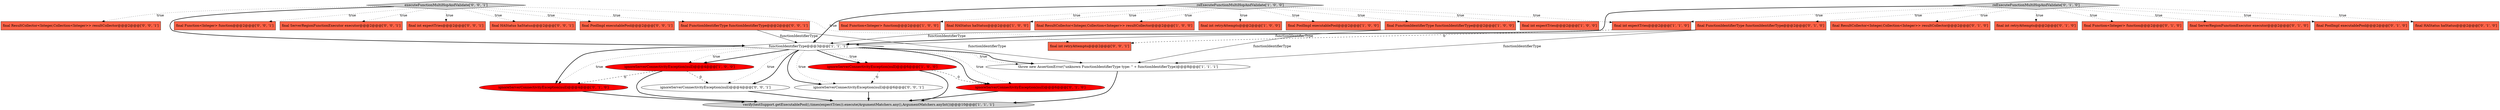 digraph {
28 [style = filled, label = "final ResultCollector<Integer,Collection<Integer>> resultCollector@@@2@@@['0', '0', '1']", fillcolor = tomato, shape = box image = "AAA0AAABBB3BBB"];
19 [style = filled, label = "final ResultCollector<Integer,Collection<Integer>> resultCollector@@@2@@@['0', '1', '0']", fillcolor = tomato, shape = box image = "AAA0AAABBB2BBB"];
26 [style = filled, label = "final FunctionIdentifierType functionIdentifierType@@@2@@@['0', '0', '1']", fillcolor = tomato, shape = box image = "AAA0AAABBB3BBB"];
5 [style = filled, label = "final Function<Integer> function@@@2@@@['1', '0', '0']", fillcolor = tomato, shape = box image = "AAA0AAABBB1BBB"];
10 [style = filled, label = "throw new AssertionError(\"unknown FunctionIdentifierType type: \" + functionIdentifierType)@@@8@@@['1', '1', '1']", fillcolor = white, shape = ellipse image = "AAA0AAABBB1BBB"];
22 [style = filled, label = "ignoreServerConnectivityException(null)@@@6@@@['0', '1', '0']", fillcolor = red, shape = ellipse image = "AAA1AAABBB2BBB"];
8 [style = filled, label = "final HAStatus haStatus@@@2@@@['1', '0', '0']", fillcolor = tomato, shape = box image = "AAA0AAABBB1BBB"];
29 [style = filled, label = "executeFunctionMultiHopAndValidate['0', '0', '1']", fillcolor = lightgray, shape = diamond image = "AAA0AAABBB3BBB"];
2 [style = filled, label = "reExecuteFunctionMultiHopAndValidate['1', '0', '0']", fillcolor = lightgray, shape = diamond image = "AAA0AAABBB1BBB"];
15 [style = filled, label = "reExecuteFunctionMultiHopAndValidate['0', '1', '0']", fillcolor = lightgray, shape = diamond image = "AAA0AAABBB2BBB"];
3 [style = filled, label = "functionIdentifierType@@@3@@@['1', '1', '1']", fillcolor = white, shape = diamond image = "AAA0AAABBB1BBB"];
4 [style = filled, label = "verify(testSupport.getExecutablePool(),times(expectTries)).execute(ArgumentMatchers.any(),ArgumentMatchers.anyInt())@@@10@@@['1', '1', '1']", fillcolor = lightgray, shape = ellipse image = "AAA0AAABBB1BBB"];
33 [style = filled, label = "final Function<Integer> function@@@2@@@['0', '0', '1']", fillcolor = tomato, shape = box image = "AAA0AAABBB3BBB"];
9 [style = filled, label = "final ResultCollector<Integer,Collection<Integer>> resultCollector@@@2@@@['1', '0', '0']", fillcolor = tomato, shape = box image = "AAA0AAABBB1BBB"];
32 [style = filled, label = "final ServerRegionFunctionExecutor executor@@@2@@@['0', '0', '1']", fillcolor = tomato, shape = box image = "AAA0AAABBB3BBB"];
34 [style = filled, label = "final int retryAttempts@@@2@@@['0', '0', '1']", fillcolor = tomato, shape = box image = "AAA0AAABBB3BBB"];
25 [style = filled, label = "final int expectTries@@@2@@@['0', '0', '1']", fillcolor = tomato, shape = box image = "AAA0AAABBB3BBB"];
23 [style = filled, label = "ignoreServerConnectivityException(null)@@@4@@@['0', '1', '0']", fillcolor = red, shape = ellipse image = "AAA1AAABBB2BBB"];
0 [style = filled, label = "final FunctionIdentifierType functionIdentifierType@@@2@@@['1', '0', '0']", fillcolor = tomato, shape = box image = "AAA0AAABBB1BBB"];
11 [style = filled, label = "ignoreServerConnectivityException(null)@@@4@@@['1', '0', '0']", fillcolor = red, shape = ellipse image = "AAA1AAABBB1BBB"];
31 [style = filled, label = "ignoreServerConnectivityException(null)@@@4@@@['0', '0', '1']", fillcolor = white, shape = ellipse image = "AAA0AAABBB3BBB"];
24 [style = filled, label = "ignoreServerConnectivityException(null)@@@6@@@['0', '0', '1']", fillcolor = white, shape = ellipse image = "AAA0AAABBB3BBB"];
7 [style = filled, label = "final int retryAttempts@@@2@@@['1', '0', '0']", fillcolor = tomato, shape = box image = "AAA0AAABBB1BBB"];
13 [style = filled, label = "final int expectTries@@@2@@@['1', '1', '0']", fillcolor = tomato, shape = box image = "AAA0AAABBB1BBB"];
16 [style = filled, label = "final FunctionIdentifierType functionIdentifierType@@@2@@@['0', '1', '0']", fillcolor = tomato, shape = box image = "AAA0AAABBB2BBB"];
30 [style = filled, label = "final HAStatus haStatus@@@2@@@['0', '0', '1']", fillcolor = tomato, shape = box image = "AAA0AAABBB3BBB"];
6 [style = filled, label = "ignoreServerConnectivityException(null)@@@6@@@['1', '0', '0']", fillcolor = red, shape = ellipse image = "AAA1AAABBB1BBB"];
18 [style = filled, label = "final int retryAttempts@@@2@@@['0', '1', '0']", fillcolor = tomato, shape = box image = "AAA0AAABBB2BBB"];
14 [style = filled, label = "final Function<Integer> function@@@2@@@['0', '1', '0']", fillcolor = tomato, shape = box image = "AAA0AAABBB2BBB"];
20 [style = filled, label = "final ServerRegionFunctionExecutor executor@@@2@@@['0', '1', '0']", fillcolor = tomato, shape = box image = "AAA0AAABBB2BBB"];
17 [style = filled, label = "final PoolImpl executablePool@@@2@@@['0', '1', '0']", fillcolor = tomato, shape = box image = "AAA0AAABBB2BBB"];
12 [style = filled, label = "final PoolImpl executablePool@@@2@@@['1', '0', '0']", fillcolor = tomato, shape = box image = "AAA0AAABBB1BBB"];
27 [style = filled, label = "final PoolImpl executablePool@@@2@@@['0', '0', '1']", fillcolor = tomato, shape = box image = "AAA0AAABBB3BBB"];
1 [style = filled, label = "final int expectTries@@@2@@@['1', '0', '0']", fillcolor = tomato, shape = box image = "AAA0AAABBB1BBB"];
21 [style = filled, label = "final HAStatus haStatus@@@2@@@['0', '1', '0']", fillcolor = tomato, shape = box image = "AAA0AAABBB2BBB"];
16->10 [style = solid, label="functionIdentifierType"];
3->11 [style = dotted, label="true"];
2->0 [style = dotted, label="true"];
26->10 [style = solid, label="functionIdentifierType"];
3->24 [style = bold, label=""];
29->34 [style = dotted, label="true"];
3->31 [style = bold, label=""];
29->27 [style = dotted, label="true"];
2->3 [style = bold, label=""];
29->3 [style = bold, label=""];
3->10 [style = dotted, label="true"];
15->18 [style = dotted, label="true"];
0->10 [style = solid, label="functionIdentifierType"];
11->4 [style = bold, label=""];
3->11 [style = bold, label=""];
23->4 [style = bold, label=""];
15->20 [style = dotted, label="true"];
3->6 [style = bold, label=""];
26->3 [style = solid, label="functionIdentifierType"];
31->4 [style = bold, label=""];
0->3 [style = solid, label="functionIdentifierType"];
11->23 [style = dashed, label="0"];
15->21 [style = dotted, label="true"];
3->6 [style = dotted, label="true"];
15->16 [style = dotted, label="true"];
15->14 [style = dotted, label="true"];
29->26 [style = dotted, label="true"];
3->22 [style = bold, label=""];
15->3 [style = bold, label=""];
6->22 [style = dashed, label="0"];
16->3 [style = solid, label="functionIdentifierType"];
3->24 [style = dotted, label="true"];
15->13 [style = dotted, label="true"];
22->4 [style = bold, label=""];
15->17 [style = dotted, label="true"];
3->10 [style = bold, label=""];
6->4 [style = bold, label=""];
3->23 [style = bold, label=""];
24->4 [style = bold, label=""];
29->25 [style = dotted, label="true"];
2->9 [style = dotted, label="true"];
29->28 [style = dotted, label="true"];
11->31 [style = dashed, label="0"];
2->1 [style = dotted, label="true"];
15->19 [style = dotted, label="true"];
6->24 [style = dashed, label="0"];
2->7 [style = dotted, label="true"];
3->22 [style = dotted, label="true"];
29->30 [style = dotted, label="true"];
2->12 [style = dotted, label="true"];
3->31 [style = dotted, label="true"];
10->4 [style = bold, label=""];
29->33 [style = dotted, label="true"];
2->5 [style = dotted, label="true"];
13->34 [style = dashed, label="0"];
29->32 [style = dotted, label="true"];
2->13 [style = dotted, label="true"];
2->8 [style = dotted, label="true"];
3->23 [style = dotted, label="true"];
}
